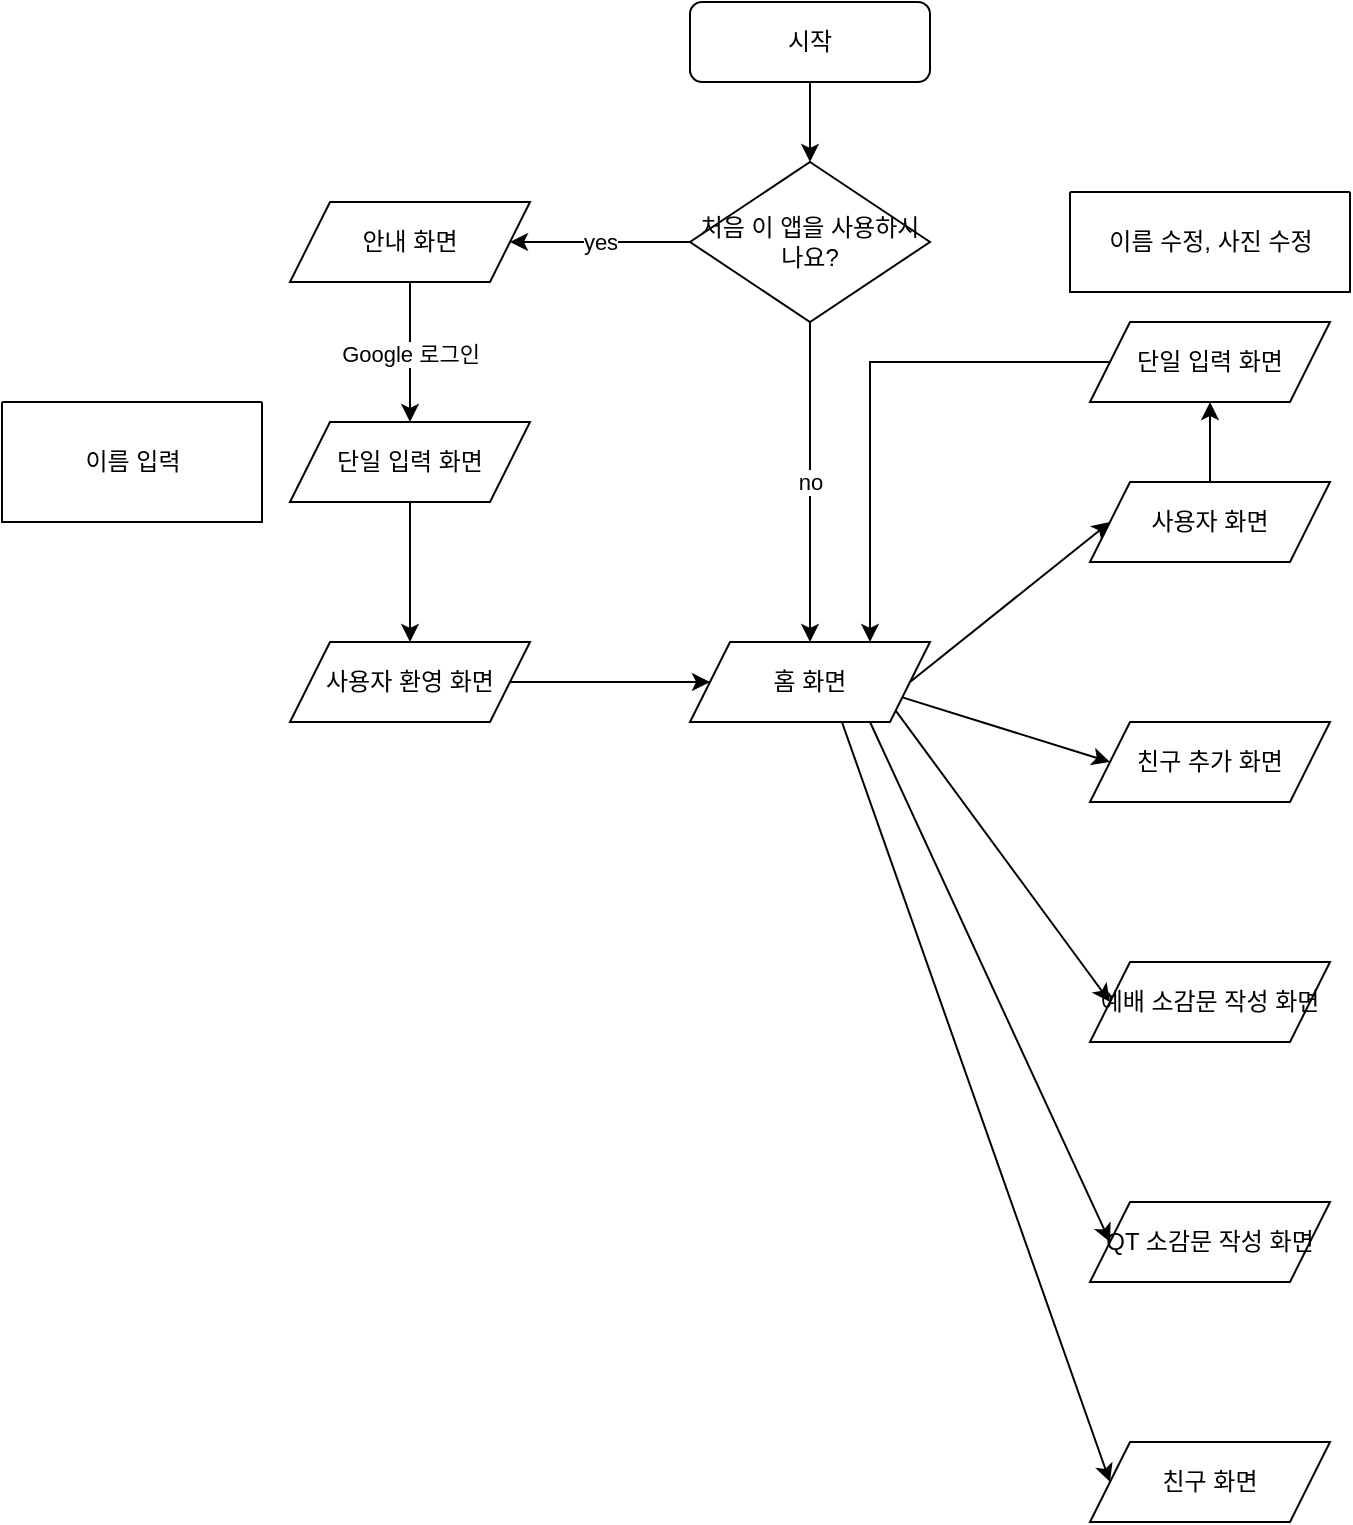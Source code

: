 <mxfile version="20.2.3" type="github">
  <diagram id="6wTpcOBEgMskakPql6pq" name="페이지-1">
    <mxGraphModel dx="832" dy="2823" grid="1" gridSize="10" guides="1" tooltips="1" connect="1" arrows="1" fold="1" page="1" pageScale="1" pageWidth="827" pageHeight="1169" math="0" shadow="0">
      <root>
        <mxCell id="0" />
        <mxCell id="1" parent="0" />
        <mxCell id="M2ukLGfqKco06slwp_Tj-1" value="시작" style="rounded=1;whiteSpace=wrap;html=1;" parent="1" vertex="1">
          <mxGeometry x="354" y="-2160" width="120" height="40" as="geometry" />
        </mxCell>
        <mxCell id="M2ukLGfqKco06slwp_Tj-2" value="처음 이 앱을 사용하시나요?" style="rhombus;whiteSpace=wrap;html=1;" parent="1" vertex="1">
          <mxGeometry x="354" y="-2080" width="120" height="80" as="geometry" />
        </mxCell>
        <mxCell id="M2ukLGfqKco06slwp_Tj-3" value="" style="endArrow=classic;html=1;rounded=0;entryX=0.5;entryY=0;entryDx=0;entryDy=0;exitX=0.5;exitY=1;exitDx=0;exitDy=0;" parent="1" source="M2ukLGfqKco06slwp_Tj-1" target="M2ukLGfqKco06slwp_Tj-2" edge="1">
          <mxGeometry width="50" height="50" relative="1" as="geometry">
            <mxPoint x="774" y="-2140" as="sourcePoint" />
            <mxPoint x="464" y="-2070" as="targetPoint" />
          </mxGeometry>
        </mxCell>
        <mxCell id="M2ukLGfqKco06slwp_Tj-5" value="yes" style="endArrow=classic;html=1;rounded=0;exitX=0;exitY=0.5;exitDx=0;exitDy=0;entryX=1;entryY=0.5;entryDx=0;entryDy=0;" parent="1" source="M2ukLGfqKco06slwp_Tj-2" target="M2ukLGfqKco06slwp_Tj-6" edge="1">
          <mxGeometry width="50" height="50" relative="1" as="geometry">
            <mxPoint x="414" y="-2020" as="sourcePoint" />
            <mxPoint x="314" y="-2040" as="targetPoint" />
            <Array as="points" />
          </mxGeometry>
        </mxCell>
        <mxCell id="M2ukLGfqKco06slwp_Tj-6" value="안내 화면" style="shape=parallelogram;perimeter=parallelogramPerimeter;whiteSpace=wrap;html=1;fixedSize=1;" parent="1" vertex="1">
          <mxGeometry x="154" y="-2060" width="120" height="40" as="geometry" />
        </mxCell>
        <mxCell id="M2ukLGfqKco06slwp_Tj-8" value="" style="endArrow=classic;html=1;rounded=0;exitX=0.5;exitY=1;exitDx=0;exitDy=0;entryX=0.5;entryY=0;entryDx=0;entryDy=0;" parent="1" source="M2ukLGfqKco06slwp_Tj-6" target="M2ukLGfqKco06slwp_Tj-9" edge="1">
          <mxGeometry width="50" height="50" relative="1" as="geometry">
            <mxPoint x="224" y="-1990" as="sourcePoint" />
            <mxPoint x="204" y="-1980" as="targetPoint" />
            <Array as="points" />
          </mxGeometry>
        </mxCell>
        <mxCell id="M2ukLGfqKco06slwp_Tj-11" value="Google 로그인" style="edgeLabel;html=1;align=center;verticalAlign=middle;resizable=0;points=[];" parent="M2ukLGfqKco06slwp_Tj-8" vertex="1" connectable="0">
          <mxGeometry x="0.058" relative="1" as="geometry">
            <mxPoint y="-1" as="offset" />
          </mxGeometry>
        </mxCell>
        <mxCell id="M2ukLGfqKco06slwp_Tj-9" value="단일 입력 화면" style="shape=parallelogram;perimeter=parallelogramPerimeter;whiteSpace=wrap;html=1;fixedSize=1;" parent="1" vertex="1">
          <mxGeometry x="154" y="-1950" width="120" height="40" as="geometry" />
        </mxCell>
        <mxCell id="M2ukLGfqKco06slwp_Tj-12" value="홈 화면" style="shape=parallelogram;perimeter=parallelogramPerimeter;whiteSpace=wrap;html=1;fixedSize=1;" parent="1" vertex="1">
          <mxGeometry x="354" y="-1840" width="120" height="40" as="geometry" />
        </mxCell>
        <mxCell id="M2ukLGfqKco06slwp_Tj-13" value="" style="endArrow=classic;html=1;rounded=0;exitX=0.5;exitY=1;exitDx=0;exitDy=0;entryX=0.5;entryY=0;entryDx=0;entryDy=0;" parent="1" source="M2ukLGfqKco06slwp_Tj-9" target="M2ukLGfqKco06slwp_Tj-26" edge="1">
          <mxGeometry width="50" height="50" relative="1" as="geometry">
            <mxPoint x="230" y="-1796.747" as="sourcePoint" />
            <mxPoint x="280" y="-1840" as="targetPoint" />
            <Array as="points" />
          </mxGeometry>
        </mxCell>
        <mxCell id="M2ukLGfqKco06slwp_Tj-15" value="no" style="endArrow=classic;html=1;rounded=0;exitX=0.5;exitY=1;exitDx=0;exitDy=0;entryX=0.5;entryY=0;entryDx=0;entryDy=0;" parent="1" source="M2ukLGfqKco06slwp_Tj-2" target="M2ukLGfqKco06slwp_Tj-12" edge="1">
          <mxGeometry width="50" height="50" relative="1" as="geometry">
            <mxPoint x="304" y="-1990" as="sourcePoint" />
            <mxPoint x="414" y="-1960" as="targetPoint" />
            <Array as="points" />
          </mxGeometry>
        </mxCell>
        <mxCell id="M2ukLGfqKco06slwp_Tj-33" style="edgeStyle=orthogonalEdgeStyle;rounded=0;orthogonalLoop=1;jettySize=auto;html=1;entryX=0.75;entryY=0;entryDx=0;entryDy=0;exitX=0;exitY=0.5;exitDx=0;exitDy=0;" parent="1" source="M2ukLGfqKco06slwp_Tj-30" target="M2ukLGfqKco06slwp_Tj-12" edge="1">
          <mxGeometry relative="1" as="geometry">
            <mxPoint x="750" y="-2060" as="sourcePoint" />
            <Array as="points">
              <mxPoint x="444" y="-1980" />
            </Array>
          </mxGeometry>
        </mxCell>
        <mxCell id="M2ukLGfqKco06slwp_Tj-16" value="사용자 화면" style="shape=parallelogram;perimeter=parallelogramPerimeter;whiteSpace=wrap;html=1;fixedSize=1;" parent="1" vertex="1">
          <mxGeometry x="554" y="-1920" width="120" height="40" as="geometry" />
        </mxCell>
        <mxCell id="M2ukLGfqKco06slwp_Tj-17" value="" style="endArrow=classic;html=1;rounded=0;entryX=0;entryY=0.5;entryDx=0;entryDy=0;exitX=1;exitY=0.5;exitDx=0;exitDy=0;" parent="1" source="M2ukLGfqKco06slwp_Tj-12" target="M2ukLGfqKco06slwp_Tj-16" edge="1">
          <mxGeometry width="50" height="50" relative="1" as="geometry">
            <mxPoint x="444" y="-1830" as="sourcePoint" />
            <mxPoint x="464" y="-1870" as="targetPoint" />
          </mxGeometry>
        </mxCell>
        <mxCell id="M2ukLGfqKco06slwp_Tj-18" value="친구 화면" style="shape=parallelogram;perimeter=parallelogramPerimeter;whiteSpace=wrap;html=1;fixedSize=1;" parent="1" vertex="1">
          <mxGeometry x="554" y="-1440" width="120" height="40" as="geometry" />
        </mxCell>
        <mxCell id="M2ukLGfqKco06slwp_Tj-19" value="" style="endArrow=classic;html=1;rounded=0;entryX=0;entryY=0.5;entryDx=0;entryDy=0;exitX=0.633;exitY=1;exitDx=0;exitDy=0;exitPerimeter=0;" parent="1" target="M2ukLGfqKco06slwp_Tj-18" edge="1" source="M2ukLGfqKco06slwp_Tj-12">
          <mxGeometry width="50" height="50" relative="1" as="geometry">
            <mxPoint x="464" y="-1900" as="sourcePoint" />
            <mxPoint x="504" y="-1830" as="targetPoint" />
          </mxGeometry>
        </mxCell>
        <mxCell id="M2ukLGfqKco06slwp_Tj-20" value="친구 추가 화면" style="shape=parallelogram;perimeter=parallelogramPerimeter;whiteSpace=wrap;html=1;fixedSize=1;" parent="1" vertex="1">
          <mxGeometry x="554" y="-1800" width="120" height="40" as="geometry" />
        </mxCell>
        <mxCell id="M2ukLGfqKco06slwp_Tj-21" value="" style="endArrow=classic;html=1;rounded=0;entryX=0;entryY=0.5;entryDx=0;entryDy=0;exitX=1;exitY=0.75;exitDx=0;exitDy=0;" parent="1" target="M2ukLGfqKco06slwp_Tj-20" edge="1" source="M2ukLGfqKco06slwp_Tj-12">
          <mxGeometry width="50" height="50" relative="1" as="geometry">
            <mxPoint x="464" y="-1900" as="sourcePoint" />
            <mxPoint x="574" y="-1820" as="targetPoint" />
          </mxGeometry>
        </mxCell>
        <mxCell id="M2ukLGfqKco06slwp_Tj-22" value="예배 소감문 작성 화면" style="shape=parallelogram;perimeter=parallelogramPerimeter;whiteSpace=wrap;html=1;fixedSize=1;" parent="1" vertex="1">
          <mxGeometry x="554" y="-1680" width="120" height="40" as="geometry" />
        </mxCell>
        <mxCell id="M2ukLGfqKco06slwp_Tj-23" value="" style="endArrow=classic;html=1;rounded=0;entryX=0;entryY=0.5;entryDx=0;entryDy=0;exitX=1;exitY=1;exitDx=0;exitDy=0;" parent="1" target="M2ukLGfqKco06slwp_Tj-22" edge="1" source="M2ukLGfqKco06slwp_Tj-12">
          <mxGeometry width="50" height="50" relative="1" as="geometry">
            <mxPoint x="464" y="-1900" as="sourcePoint" />
            <mxPoint x="604" y="-1780" as="targetPoint" />
          </mxGeometry>
        </mxCell>
        <mxCell id="M2ukLGfqKco06slwp_Tj-24" value="QT 소감문 작성 화면" style="shape=parallelogram;perimeter=parallelogramPerimeter;whiteSpace=wrap;html=1;fixedSize=1;" parent="1" vertex="1">
          <mxGeometry x="554" y="-1560" width="120" height="40" as="geometry" />
        </mxCell>
        <mxCell id="M2ukLGfqKco06slwp_Tj-25" value="" style="endArrow=classic;html=1;rounded=0;entryX=0;entryY=0.5;entryDx=0;entryDy=0;exitX=0.75;exitY=1;exitDx=0;exitDy=0;" parent="1" target="M2ukLGfqKco06slwp_Tj-24" edge="1" source="M2ukLGfqKco06slwp_Tj-12">
          <mxGeometry width="50" height="50" relative="1" as="geometry">
            <mxPoint x="464" y="-1900" as="sourcePoint" />
            <mxPoint x="604" y="-1880" as="targetPoint" />
          </mxGeometry>
        </mxCell>
        <mxCell id="M2ukLGfqKco06slwp_Tj-26" value="사용자 환영 화면" style="shape=parallelogram;perimeter=parallelogramPerimeter;whiteSpace=wrap;html=1;fixedSize=1;" parent="1" vertex="1">
          <mxGeometry x="154" y="-1840" width="120" height="40" as="geometry" />
        </mxCell>
        <mxCell id="M2ukLGfqKco06slwp_Tj-29" value="" style="endArrow=classic;html=1;rounded=0;exitX=1;exitY=0.5;exitDx=0;exitDy=0;entryX=0;entryY=0.5;entryDx=0;entryDy=0;" parent="1" source="M2ukLGfqKco06slwp_Tj-26" target="M2ukLGfqKco06slwp_Tj-12" edge="1">
          <mxGeometry width="50" height="50" relative="1" as="geometry">
            <mxPoint x="100" y="-1860" as="sourcePoint" />
            <mxPoint x="150" y="-1910" as="targetPoint" />
          </mxGeometry>
        </mxCell>
        <mxCell id="M2ukLGfqKco06slwp_Tj-30" value="단일 입력 화면" style="shape=parallelogram;perimeter=parallelogramPerimeter;whiteSpace=wrap;html=1;fixedSize=1;" parent="1" vertex="1">
          <mxGeometry x="554" y="-2000" width="120" height="40" as="geometry" />
        </mxCell>
        <mxCell id="M2ukLGfqKco06slwp_Tj-31" value="" style="endArrow=classic;html=1;rounded=0;entryX=0.5;entryY=1;entryDx=0;entryDy=0;exitX=0.5;exitY=0;exitDx=0;exitDy=0;" parent="1" source="M2ukLGfqKco06slwp_Tj-16" target="M2ukLGfqKco06slwp_Tj-30" edge="1">
          <mxGeometry width="50" height="50" relative="1" as="geometry">
            <mxPoint x="620" y="-1920" as="sourcePoint" />
            <mxPoint x="690" y="-1900" as="targetPoint" />
          </mxGeometry>
        </mxCell>
        <mxCell id="2h0FLZ9MADLgTaQ-jJLr-1" value="" style="swimlane;startSize=0;" vertex="1" parent="1">
          <mxGeometry x="10" y="-1960" width="130" height="60" as="geometry" />
        </mxCell>
        <mxCell id="2h0FLZ9MADLgTaQ-jJLr-2" value="이름 입력" style="text;html=1;align=center;verticalAlign=middle;resizable=0;points=[];autosize=1;strokeColor=none;fillColor=none;" vertex="1" parent="2h0FLZ9MADLgTaQ-jJLr-1">
          <mxGeometry x="30" y="15" width="70" height="30" as="geometry" />
        </mxCell>
        <mxCell id="2h0FLZ9MADLgTaQ-jJLr-4" value="" style="swimlane;startSize=0;" vertex="1" parent="1">
          <mxGeometry x="544" y="-2065" width="140" height="50" as="geometry" />
        </mxCell>
        <mxCell id="2h0FLZ9MADLgTaQ-jJLr-5" value="이름 수정, 사진 수정" style="text;html=1;align=center;verticalAlign=middle;resizable=0;points=[];autosize=1;strokeColor=none;fillColor=none;" vertex="1" parent="2h0FLZ9MADLgTaQ-jJLr-4">
          <mxGeometry x="10" y="10" width="120" height="30" as="geometry" />
        </mxCell>
      </root>
    </mxGraphModel>
  </diagram>
</mxfile>
